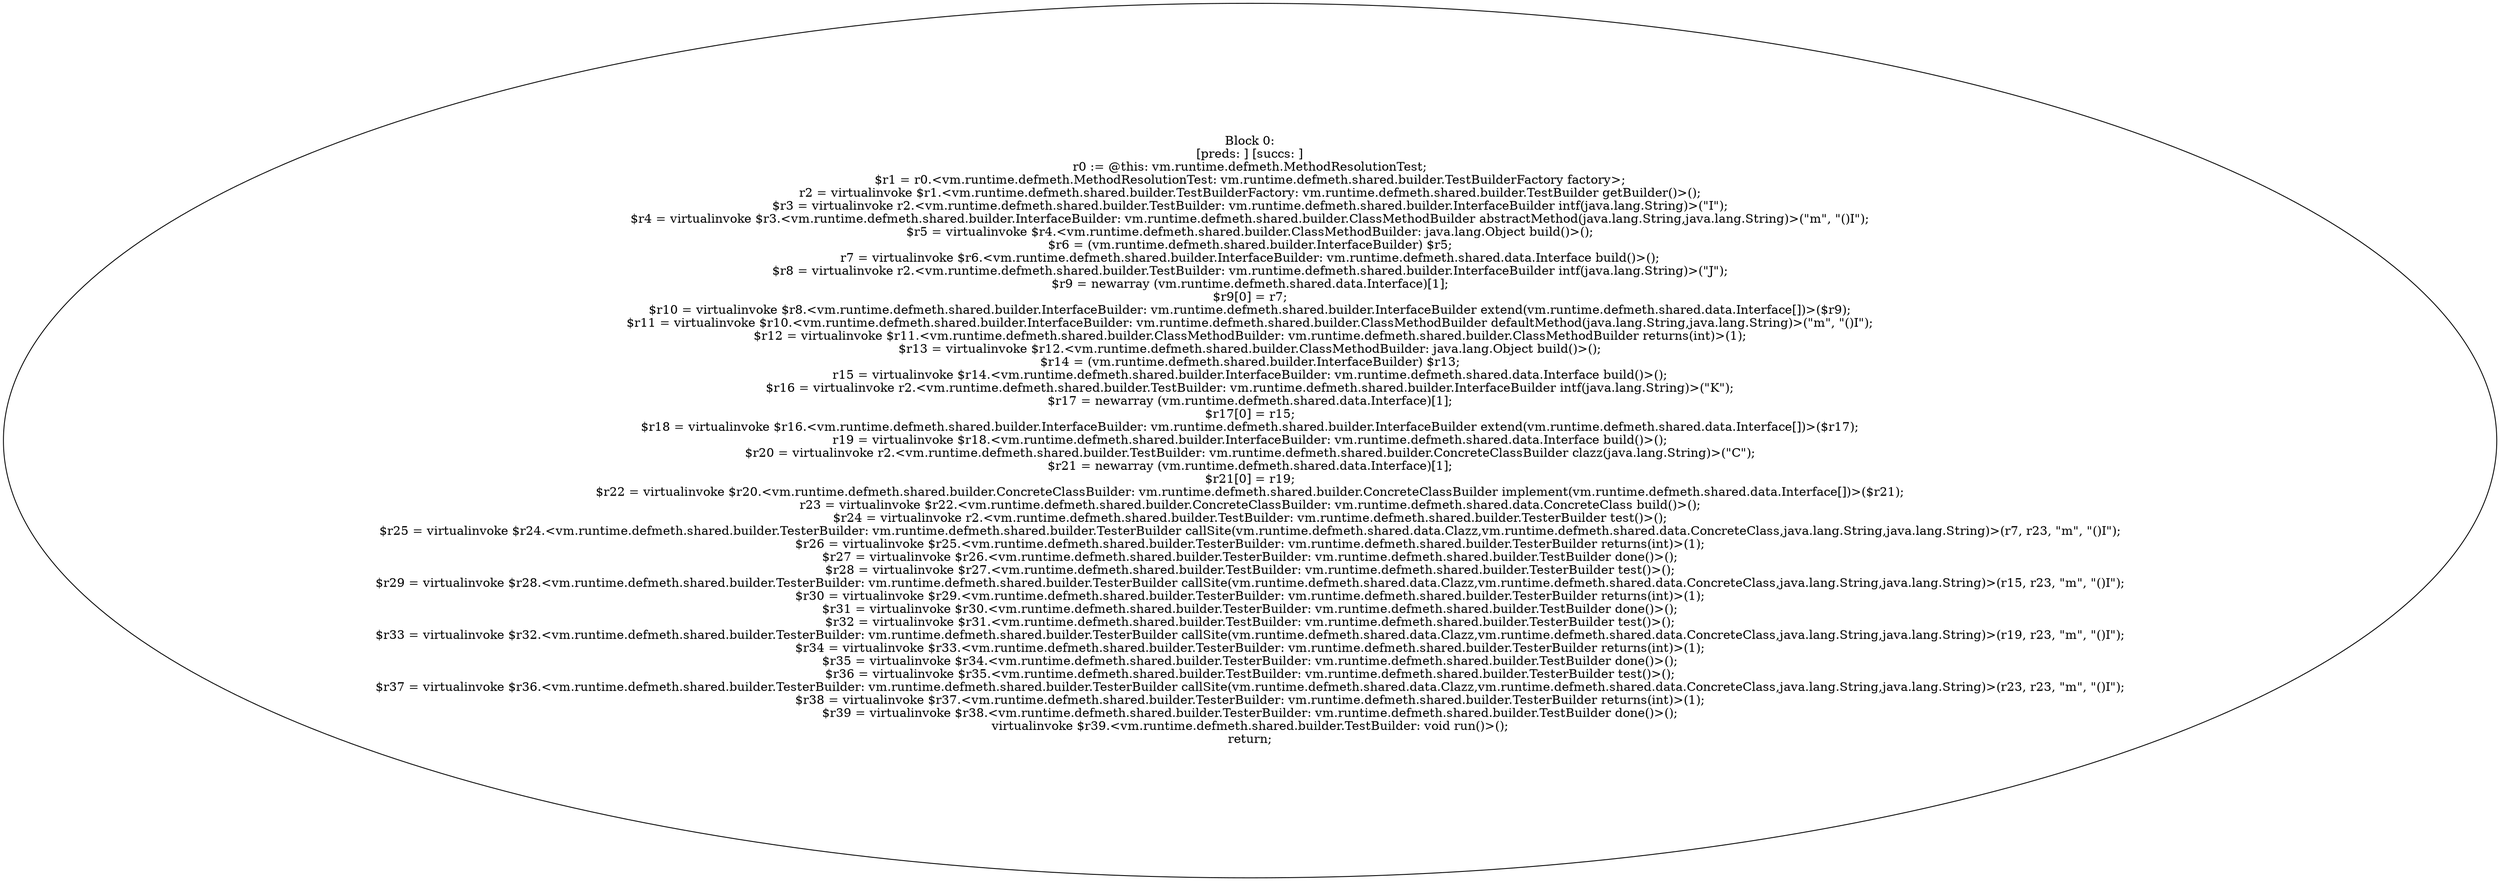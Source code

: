 digraph "unitGraph" {
    "Block 0:
[preds: ] [succs: ]
r0 := @this: vm.runtime.defmeth.MethodResolutionTest;
$r1 = r0.<vm.runtime.defmeth.MethodResolutionTest: vm.runtime.defmeth.shared.builder.TestBuilderFactory factory>;
r2 = virtualinvoke $r1.<vm.runtime.defmeth.shared.builder.TestBuilderFactory: vm.runtime.defmeth.shared.builder.TestBuilder getBuilder()>();
$r3 = virtualinvoke r2.<vm.runtime.defmeth.shared.builder.TestBuilder: vm.runtime.defmeth.shared.builder.InterfaceBuilder intf(java.lang.String)>(\"I\");
$r4 = virtualinvoke $r3.<vm.runtime.defmeth.shared.builder.InterfaceBuilder: vm.runtime.defmeth.shared.builder.ClassMethodBuilder abstractMethod(java.lang.String,java.lang.String)>(\"m\", \"()I\");
$r5 = virtualinvoke $r4.<vm.runtime.defmeth.shared.builder.ClassMethodBuilder: java.lang.Object build()>();
$r6 = (vm.runtime.defmeth.shared.builder.InterfaceBuilder) $r5;
r7 = virtualinvoke $r6.<vm.runtime.defmeth.shared.builder.InterfaceBuilder: vm.runtime.defmeth.shared.data.Interface build()>();
$r8 = virtualinvoke r2.<vm.runtime.defmeth.shared.builder.TestBuilder: vm.runtime.defmeth.shared.builder.InterfaceBuilder intf(java.lang.String)>(\"J\");
$r9 = newarray (vm.runtime.defmeth.shared.data.Interface)[1];
$r9[0] = r7;
$r10 = virtualinvoke $r8.<vm.runtime.defmeth.shared.builder.InterfaceBuilder: vm.runtime.defmeth.shared.builder.InterfaceBuilder extend(vm.runtime.defmeth.shared.data.Interface[])>($r9);
$r11 = virtualinvoke $r10.<vm.runtime.defmeth.shared.builder.InterfaceBuilder: vm.runtime.defmeth.shared.builder.ClassMethodBuilder defaultMethod(java.lang.String,java.lang.String)>(\"m\", \"()I\");
$r12 = virtualinvoke $r11.<vm.runtime.defmeth.shared.builder.ClassMethodBuilder: vm.runtime.defmeth.shared.builder.ClassMethodBuilder returns(int)>(1);
$r13 = virtualinvoke $r12.<vm.runtime.defmeth.shared.builder.ClassMethodBuilder: java.lang.Object build()>();
$r14 = (vm.runtime.defmeth.shared.builder.InterfaceBuilder) $r13;
r15 = virtualinvoke $r14.<vm.runtime.defmeth.shared.builder.InterfaceBuilder: vm.runtime.defmeth.shared.data.Interface build()>();
$r16 = virtualinvoke r2.<vm.runtime.defmeth.shared.builder.TestBuilder: vm.runtime.defmeth.shared.builder.InterfaceBuilder intf(java.lang.String)>(\"K\");
$r17 = newarray (vm.runtime.defmeth.shared.data.Interface)[1];
$r17[0] = r15;
$r18 = virtualinvoke $r16.<vm.runtime.defmeth.shared.builder.InterfaceBuilder: vm.runtime.defmeth.shared.builder.InterfaceBuilder extend(vm.runtime.defmeth.shared.data.Interface[])>($r17);
r19 = virtualinvoke $r18.<vm.runtime.defmeth.shared.builder.InterfaceBuilder: vm.runtime.defmeth.shared.data.Interface build()>();
$r20 = virtualinvoke r2.<vm.runtime.defmeth.shared.builder.TestBuilder: vm.runtime.defmeth.shared.builder.ConcreteClassBuilder clazz(java.lang.String)>(\"C\");
$r21 = newarray (vm.runtime.defmeth.shared.data.Interface)[1];
$r21[0] = r19;
$r22 = virtualinvoke $r20.<vm.runtime.defmeth.shared.builder.ConcreteClassBuilder: vm.runtime.defmeth.shared.builder.ConcreteClassBuilder implement(vm.runtime.defmeth.shared.data.Interface[])>($r21);
r23 = virtualinvoke $r22.<vm.runtime.defmeth.shared.builder.ConcreteClassBuilder: vm.runtime.defmeth.shared.data.ConcreteClass build()>();
$r24 = virtualinvoke r2.<vm.runtime.defmeth.shared.builder.TestBuilder: vm.runtime.defmeth.shared.builder.TesterBuilder test()>();
$r25 = virtualinvoke $r24.<vm.runtime.defmeth.shared.builder.TesterBuilder: vm.runtime.defmeth.shared.builder.TesterBuilder callSite(vm.runtime.defmeth.shared.data.Clazz,vm.runtime.defmeth.shared.data.ConcreteClass,java.lang.String,java.lang.String)>(r7, r23, \"m\", \"()I\");
$r26 = virtualinvoke $r25.<vm.runtime.defmeth.shared.builder.TesterBuilder: vm.runtime.defmeth.shared.builder.TesterBuilder returns(int)>(1);
$r27 = virtualinvoke $r26.<vm.runtime.defmeth.shared.builder.TesterBuilder: vm.runtime.defmeth.shared.builder.TestBuilder done()>();
$r28 = virtualinvoke $r27.<vm.runtime.defmeth.shared.builder.TestBuilder: vm.runtime.defmeth.shared.builder.TesterBuilder test()>();
$r29 = virtualinvoke $r28.<vm.runtime.defmeth.shared.builder.TesterBuilder: vm.runtime.defmeth.shared.builder.TesterBuilder callSite(vm.runtime.defmeth.shared.data.Clazz,vm.runtime.defmeth.shared.data.ConcreteClass,java.lang.String,java.lang.String)>(r15, r23, \"m\", \"()I\");
$r30 = virtualinvoke $r29.<vm.runtime.defmeth.shared.builder.TesterBuilder: vm.runtime.defmeth.shared.builder.TesterBuilder returns(int)>(1);
$r31 = virtualinvoke $r30.<vm.runtime.defmeth.shared.builder.TesterBuilder: vm.runtime.defmeth.shared.builder.TestBuilder done()>();
$r32 = virtualinvoke $r31.<vm.runtime.defmeth.shared.builder.TestBuilder: vm.runtime.defmeth.shared.builder.TesterBuilder test()>();
$r33 = virtualinvoke $r32.<vm.runtime.defmeth.shared.builder.TesterBuilder: vm.runtime.defmeth.shared.builder.TesterBuilder callSite(vm.runtime.defmeth.shared.data.Clazz,vm.runtime.defmeth.shared.data.ConcreteClass,java.lang.String,java.lang.String)>(r19, r23, \"m\", \"()I\");
$r34 = virtualinvoke $r33.<vm.runtime.defmeth.shared.builder.TesterBuilder: vm.runtime.defmeth.shared.builder.TesterBuilder returns(int)>(1);
$r35 = virtualinvoke $r34.<vm.runtime.defmeth.shared.builder.TesterBuilder: vm.runtime.defmeth.shared.builder.TestBuilder done()>();
$r36 = virtualinvoke $r35.<vm.runtime.defmeth.shared.builder.TestBuilder: vm.runtime.defmeth.shared.builder.TesterBuilder test()>();
$r37 = virtualinvoke $r36.<vm.runtime.defmeth.shared.builder.TesterBuilder: vm.runtime.defmeth.shared.builder.TesterBuilder callSite(vm.runtime.defmeth.shared.data.Clazz,vm.runtime.defmeth.shared.data.ConcreteClass,java.lang.String,java.lang.String)>(r23, r23, \"m\", \"()I\");
$r38 = virtualinvoke $r37.<vm.runtime.defmeth.shared.builder.TesterBuilder: vm.runtime.defmeth.shared.builder.TesterBuilder returns(int)>(1);
$r39 = virtualinvoke $r38.<vm.runtime.defmeth.shared.builder.TesterBuilder: vm.runtime.defmeth.shared.builder.TestBuilder done()>();
virtualinvoke $r39.<vm.runtime.defmeth.shared.builder.TestBuilder: void run()>();
return;
"
}
